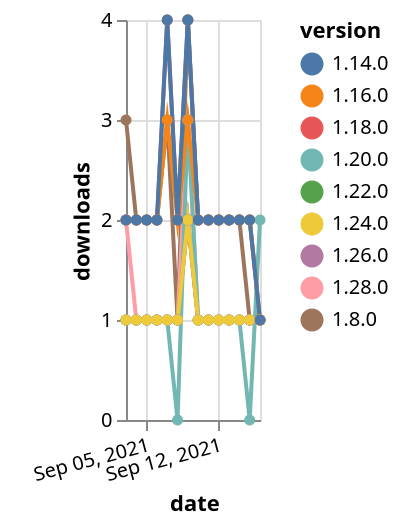 {"$schema": "https://vega.github.io/schema/vega-lite/v5.json", "description": "A simple bar chart with embedded data.", "data": {"values": [{"date": "2021-09-03", "total": 2571, "delta": 2, "version": "1.18.0"}, {"date": "2021-09-04", "total": 2573, "delta": 2, "version": "1.18.0"}, {"date": "2021-09-05", "total": 2575, "delta": 2, "version": "1.18.0"}, {"date": "2021-09-06", "total": 2577, "delta": 2, "version": "1.18.0"}, {"date": "2021-09-07", "total": 2581, "delta": 4, "version": "1.18.0"}, {"date": "2021-09-08", "total": 2583, "delta": 2, "version": "1.18.0"}, {"date": "2021-09-09", "total": 2587, "delta": 4, "version": "1.18.0"}, {"date": "2021-09-10", "total": 2589, "delta": 2, "version": "1.18.0"}, {"date": "2021-09-11", "total": 2591, "delta": 2, "version": "1.18.0"}, {"date": "2021-09-12", "total": 2593, "delta": 2, "version": "1.18.0"}, {"date": "2021-09-13", "total": 2595, "delta": 2, "version": "1.18.0"}, {"date": "2021-09-14", "total": 2597, "delta": 2, "version": "1.18.0"}, {"date": "2021-09-15", "total": 2599, "delta": 2, "version": "1.18.0"}, {"date": "2021-09-16", "total": 2600, "delta": 1, "version": "1.18.0"}, {"date": "2021-09-03", "total": 194, "delta": 1, "version": "1.22.0"}, {"date": "2021-09-04", "total": 195, "delta": 1, "version": "1.22.0"}, {"date": "2021-09-05", "total": 196, "delta": 1, "version": "1.22.0"}, {"date": "2021-09-06", "total": 197, "delta": 1, "version": "1.22.0"}, {"date": "2021-09-07", "total": 198, "delta": 1, "version": "1.22.0"}, {"date": "2021-09-08", "total": 199, "delta": 1, "version": "1.22.0"}, {"date": "2021-09-09", "total": 201, "delta": 2, "version": "1.22.0"}, {"date": "2021-09-10", "total": 202, "delta": 1, "version": "1.22.0"}, {"date": "2021-09-11", "total": 203, "delta": 1, "version": "1.22.0"}, {"date": "2021-09-12", "total": 204, "delta": 1, "version": "1.22.0"}, {"date": "2021-09-13", "total": 205, "delta": 1, "version": "1.22.0"}, {"date": "2021-09-14", "total": 206, "delta": 1, "version": "1.22.0"}, {"date": "2021-09-15", "total": 207, "delta": 1, "version": "1.22.0"}, {"date": "2021-09-16", "total": 208, "delta": 1, "version": "1.22.0"}, {"date": "2021-09-03", "total": 2929, "delta": 3, "version": "1.8.0"}, {"date": "2021-09-04", "total": 2931, "delta": 2, "version": "1.8.0"}, {"date": "2021-09-05", "total": 2933, "delta": 2, "version": "1.8.0"}, {"date": "2021-09-06", "total": 2935, "delta": 2, "version": "1.8.0"}, {"date": "2021-09-07", "total": 2938, "delta": 3, "version": "1.8.0"}, {"date": "2021-09-08", "total": 2939, "delta": 1, "version": "1.8.0"}, {"date": "2021-09-09", "total": 2943, "delta": 4, "version": "1.8.0"}, {"date": "2021-09-10", "total": 2945, "delta": 2, "version": "1.8.0"}, {"date": "2021-09-11", "total": 2947, "delta": 2, "version": "1.8.0"}, {"date": "2021-09-12", "total": 2949, "delta": 2, "version": "1.8.0"}, {"date": "2021-09-13", "total": 2951, "delta": 2, "version": "1.8.0"}, {"date": "2021-09-14", "total": 2953, "delta": 2, "version": "1.8.0"}, {"date": "2021-09-15", "total": 2954, "delta": 1, "version": "1.8.0"}, {"date": "2021-09-16", "total": 2955, "delta": 1, "version": "1.8.0"}, {"date": "2021-09-03", "total": 196, "delta": 2, "version": "1.28.0"}, {"date": "2021-09-04", "total": 197, "delta": 1, "version": "1.28.0"}, {"date": "2021-09-05", "total": 198, "delta": 1, "version": "1.28.0"}, {"date": "2021-09-06", "total": 199, "delta": 1, "version": "1.28.0"}, {"date": "2021-09-07", "total": 200, "delta": 1, "version": "1.28.0"}, {"date": "2021-09-08", "total": 201, "delta": 1, "version": "1.28.0"}, {"date": "2021-09-09", "total": 204, "delta": 3, "version": "1.28.0"}, {"date": "2021-09-10", "total": 205, "delta": 1, "version": "1.28.0"}, {"date": "2021-09-11", "total": 206, "delta": 1, "version": "1.28.0"}, {"date": "2021-09-12", "total": 207, "delta": 1, "version": "1.28.0"}, {"date": "2021-09-13", "total": 208, "delta": 1, "version": "1.28.0"}, {"date": "2021-09-14", "total": 209, "delta": 1, "version": "1.28.0"}, {"date": "2021-09-15", "total": 210, "delta": 1, "version": "1.28.0"}, {"date": "2021-09-16", "total": 211, "delta": 1, "version": "1.28.0"}, {"date": "2021-09-03", "total": 165, "delta": 1, "version": "1.26.0"}, {"date": "2021-09-04", "total": 166, "delta": 1, "version": "1.26.0"}, {"date": "2021-09-05", "total": 167, "delta": 1, "version": "1.26.0"}, {"date": "2021-09-06", "total": 168, "delta": 1, "version": "1.26.0"}, {"date": "2021-09-07", "total": 169, "delta": 1, "version": "1.26.0"}, {"date": "2021-09-08", "total": 170, "delta": 1, "version": "1.26.0"}, {"date": "2021-09-09", "total": 172, "delta": 2, "version": "1.26.0"}, {"date": "2021-09-10", "total": 173, "delta": 1, "version": "1.26.0"}, {"date": "2021-09-11", "total": 174, "delta": 1, "version": "1.26.0"}, {"date": "2021-09-12", "total": 175, "delta": 1, "version": "1.26.0"}, {"date": "2021-09-13", "total": 176, "delta": 1, "version": "1.26.0"}, {"date": "2021-09-14", "total": 177, "delta": 1, "version": "1.26.0"}, {"date": "2021-09-15", "total": 178, "delta": 1, "version": "1.26.0"}, {"date": "2021-09-16", "total": 179, "delta": 1, "version": "1.26.0"}, {"date": "2021-09-03", "total": 250, "delta": 1, "version": "1.20.0"}, {"date": "2021-09-04", "total": 251, "delta": 1, "version": "1.20.0"}, {"date": "2021-09-05", "total": 252, "delta": 1, "version": "1.20.0"}, {"date": "2021-09-06", "total": 253, "delta": 1, "version": "1.20.0"}, {"date": "2021-09-07", "total": 254, "delta": 1, "version": "1.20.0"}, {"date": "2021-09-08", "total": 254, "delta": 0, "version": "1.20.0"}, {"date": "2021-09-09", "total": 257, "delta": 3, "version": "1.20.0"}, {"date": "2021-09-10", "total": 258, "delta": 1, "version": "1.20.0"}, {"date": "2021-09-11", "total": 259, "delta": 1, "version": "1.20.0"}, {"date": "2021-09-12", "total": 260, "delta": 1, "version": "1.20.0"}, {"date": "2021-09-13", "total": 261, "delta": 1, "version": "1.20.0"}, {"date": "2021-09-14", "total": 262, "delta": 1, "version": "1.20.0"}, {"date": "2021-09-15", "total": 262, "delta": 0, "version": "1.20.0"}, {"date": "2021-09-16", "total": 264, "delta": 2, "version": "1.20.0"}, {"date": "2021-09-03", "total": 2685, "delta": 2, "version": "1.16.0"}, {"date": "2021-09-04", "total": 2687, "delta": 2, "version": "1.16.0"}, {"date": "2021-09-05", "total": 2689, "delta": 2, "version": "1.16.0"}, {"date": "2021-09-06", "total": 2691, "delta": 2, "version": "1.16.0"}, {"date": "2021-09-07", "total": 2694, "delta": 3, "version": "1.16.0"}, {"date": "2021-09-08", "total": 2696, "delta": 2, "version": "1.16.0"}, {"date": "2021-09-09", "total": 2699, "delta": 3, "version": "1.16.0"}, {"date": "2021-09-10", "total": 2701, "delta": 2, "version": "1.16.0"}, {"date": "2021-09-11", "total": 2703, "delta": 2, "version": "1.16.0"}, {"date": "2021-09-12", "total": 2705, "delta": 2, "version": "1.16.0"}, {"date": "2021-09-13", "total": 2707, "delta": 2, "version": "1.16.0"}, {"date": "2021-09-14", "total": 2709, "delta": 2, "version": "1.16.0"}, {"date": "2021-09-15", "total": 2711, "delta": 2, "version": "1.16.0"}, {"date": "2021-09-16", "total": 2712, "delta": 1, "version": "1.16.0"}, {"date": "2021-09-03", "total": 195, "delta": 1, "version": "1.24.0"}, {"date": "2021-09-04", "total": 196, "delta": 1, "version": "1.24.0"}, {"date": "2021-09-05", "total": 197, "delta": 1, "version": "1.24.0"}, {"date": "2021-09-06", "total": 198, "delta": 1, "version": "1.24.0"}, {"date": "2021-09-07", "total": 199, "delta": 1, "version": "1.24.0"}, {"date": "2021-09-08", "total": 200, "delta": 1, "version": "1.24.0"}, {"date": "2021-09-09", "total": 202, "delta": 2, "version": "1.24.0"}, {"date": "2021-09-10", "total": 203, "delta": 1, "version": "1.24.0"}, {"date": "2021-09-11", "total": 204, "delta": 1, "version": "1.24.0"}, {"date": "2021-09-12", "total": 205, "delta": 1, "version": "1.24.0"}, {"date": "2021-09-13", "total": 206, "delta": 1, "version": "1.24.0"}, {"date": "2021-09-14", "total": 207, "delta": 1, "version": "1.24.0"}, {"date": "2021-09-15", "total": 208, "delta": 1, "version": "1.24.0"}, {"date": "2021-09-16", "total": 209, "delta": 1, "version": "1.24.0"}, {"date": "2021-09-03", "total": 3205, "delta": 2, "version": "1.14.0"}, {"date": "2021-09-04", "total": 3207, "delta": 2, "version": "1.14.0"}, {"date": "2021-09-05", "total": 3209, "delta": 2, "version": "1.14.0"}, {"date": "2021-09-06", "total": 3211, "delta": 2, "version": "1.14.0"}, {"date": "2021-09-07", "total": 3215, "delta": 4, "version": "1.14.0"}, {"date": "2021-09-08", "total": 3217, "delta": 2, "version": "1.14.0"}, {"date": "2021-09-09", "total": 3221, "delta": 4, "version": "1.14.0"}, {"date": "2021-09-10", "total": 3223, "delta": 2, "version": "1.14.0"}, {"date": "2021-09-11", "total": 3225, "delta": 2, "version": "1.14.0"}, {"date": "2021-09-12", "total": 3227, "delta": 2, "version": "1.14.0"}, {"date": "2021-09-13", "total": 3229, "delta": 2, "version": "1.14.0"}, {"date": "2021-09-14", "total": 3231, "delta": 2, "version": "1.14.0"}, {"date": "2021-09-15", "total": 3233, "delta": 2, "version": "1.14.0"}, {"date": "2021-09-16", "total": 3234, "delta": 1, "version": "1.14.0"}]}, "width": "container", "mark": {"type": "line", "point": {"filled": true}}, "encoding": {"x": {"field": "date", "type": "temporal", "timeUnit": "yearmonthdate", "title": "date", "axis": {"labelAngle": -15}}, "y": {"field": "delta", "type": "quantitative", "title": "downloads"}, "color": {"field": "version", "type": "nominal"}, "tooltip": {"field": "delta"}}}